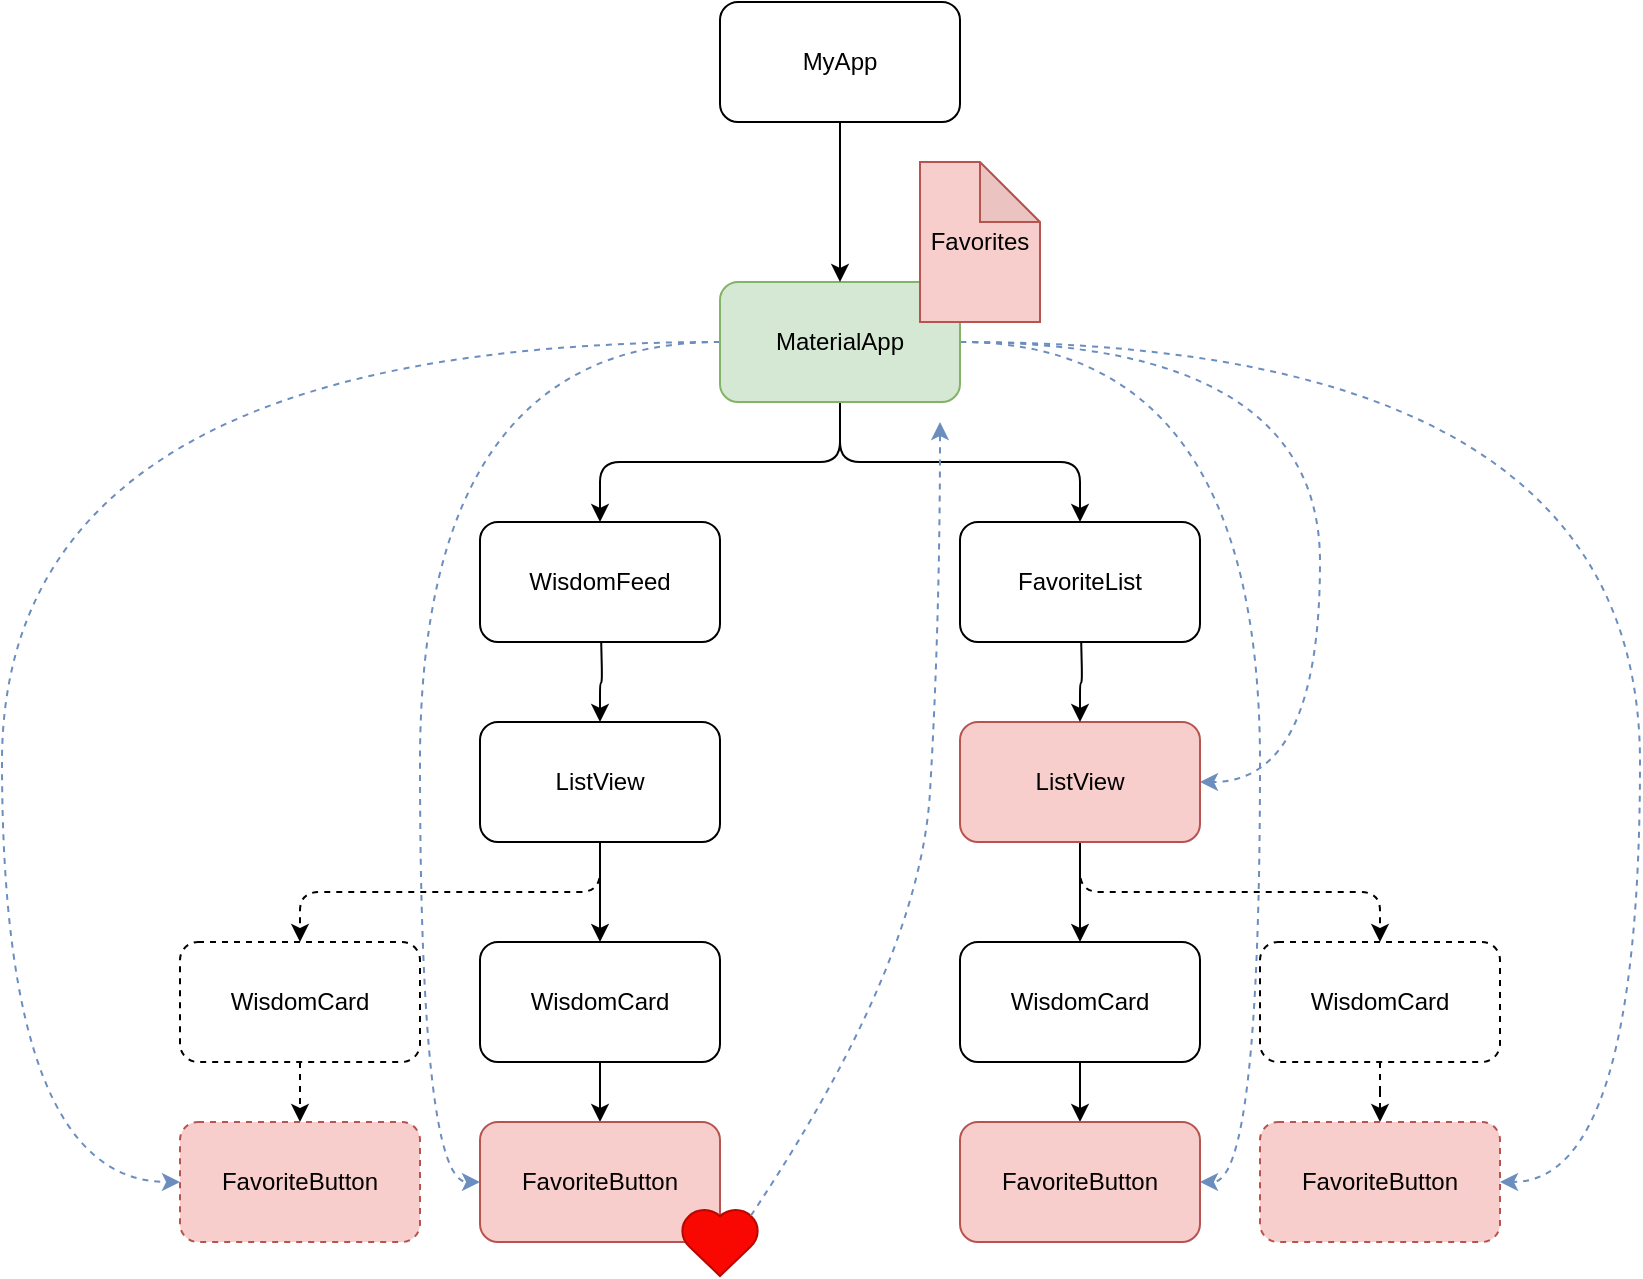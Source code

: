<mxfile version="12.0.2" type="device" pages="1"><diagram id="z9yldGAGL9I7s9_kAqGx" name="Page-1"><mxGraphModel dx="2130" dy="728" grid="1" gridSize="10" guides="1" tooltips="1" connect="1" arrows="1" fold="1" page="1" pageScale="1" pageWidth="827" pageHeight="1169" math="0" shadow="0"><root><mxCell id="0"/><mxCell id="1" parent="0"/><mxCell id="nasxw4QEqNmTyr8lPHSL-1" value="MyApp" style="rounded=1;whiteSpace=wrap;html=1;" vertex="1" parent="1"><mxGeometry x="310" y="90" width="120" height="60" as="geometry"/></mxCell><mxCell id="nasxw4QEqNmTyr8lPHSL-6" style="edgeStyle=orthogonalEdgeStyle;rounded=1;orthogonalLoop=1;jettySize=auto;html=1;exitX=0.5;exitY=1;exitDx=0;exitDy=0;entryX=0.5;entryY=0;entryDx=0;entryDy=0;" edge="1" parent="1" source="nasxw4QEqNmTyr8lPHSL-2" target="nasxw4QEqNmTyr8lPHSL-3"><mxGeometry relative="1" as="geometry"/></mxCell><mxCell id="nasxw4QEqNmTyr8lPHSL-7" style="edgeStyle=orthogonalEdgeStyle;rounded=1;orthogonalLoop=1;jettySize=auto;html=1;exitX=0.5;exitY=1;exitDx=0;exitDy=0;" edge="1" parent="1" source="nasxw4QEqNmTyr8lPHSL-2" target="nasxw4QEqNmTyr8lPHSL-4"><mxGeometry relative="1" as="geometry"/></mxCell><mxCell id="nasxw4QEqNmTyr8lPHSL-42" style="edgeStyle=orthogonalEdgeStyle;orthogonalLoop=1;jettySize=auto;html=1;exitX=0;exitY=0.5;exitDx=0;exitDy=0;entryX=0;entryY=0.5;entryDx=0;entryDy=0;dashed=1;curved=1;fillColor=#dae8fc;strokeColor=#6c8ebf;" edge="1" parent="1" source="nasxw4QEqNmTyr8lPHSL-2" target="nasxw4QEqNmTyr8lPHSL-26"><mxGeometry relative="1" as="geometry"><Array as="points"><mxPoint x="-49" y="260"/><mxPoint x="-49" y="680"/></Array></mxGeometry></mxCell><mxCell id="nasxw4QEqNmTyr8lPHSL-43" style="edgeStyle=orthogonalEdgeStyle;curved=1;orthogonalLoop=1;jettySize=auto;html=1;exitX=0;exitY=0.5;exitDx=0;exitDy=0;entryX=0;entryY=0.5;entryDx=0;entryDy=0;dashed=1;fillColor=#dae8fc;strokeColor=#6c8ebf;" edge="1" parent="1" source="nasxw4QEqNmTyr8lPHSL-2" target="nasxw4QEqNmTyr8lPHSL-18"><mxGeometry relative="1" as="geometry"><Array as="points"><mxPoint x="160" y="260"/><mxPoint x="160" y="680"/></Array></mxGeometry></mxCell><mxCell id="nasxw4QEqNmTyr8lPHSL-44" style="edgeStyle=orthogonalEdgeStyle;curved=1;orthogonalLoop=1;jettySize=auto;html=1;exitX=1;exitY=0.5;exitDx=0;exitDy=0;entryX=1;entryY=0.5;entryDx=0;entryDy=0;dashed=1;fillColor=#dae8fc;strokeColor=#6c8ebf;" edge="1" parent="1" source="nasxw4QEqNmTyr8lPHSL-2" target="nasxw4QEqNmTyr8lPHSL-8"><mxGeometry relative="1" as="geometry"><Array as="points"><mxPoint x="610" y="260"/><mxPoint x="610" y="480"/></Array></mxGeometry></mxCell><mxCell id="nasxw4QEqNmTyr8lPHSL-45" style="edgeStyle=orthogonalEdgeStyle;curved=1;orthogonalLoop=1;jettySize=auto;html=1;exitX=1;exitY=0.5;exitDx=0;exitDy=0;entryX=1;entryY=0.5;entryDx=0;entryDy=0;dashed=1;fillColor=#dae8fc;strokeColor=#6c8ebf;" edge="1" parent="1" source="nasxw4QEqNmTyr8lPHSL-2" target="nasxw4QEqNmTyr8lPHSL-19"><mxGeometry relative="1" as="geometry"><Array as="points"><mxPoint x="580" y="260"/><mxPoint x="580" y="680"/></Array></mxGeometry></mxCell><mxCell id="nasxw4QEqNmTyr8lPHSL-46" style="edgeStyle=orthogonalEdgeStyle;curved=1;orthogonalLoop=1;jettySize=auto;html=1;exitX=1;exitY=0.5;exitDx=0;exitDy=0;entryX=1;entryY=0.5;entryDx=0;entryDy=0;dashed=1;fillColor=#dae8fc;strokeColor=#6c8ebf;" edge="1" parent="1" source="nasxw4QEqNmTyr8lPHSL-2" target="nasxw4QEqNmTyr8lPHSL-28"><mxGeometry relative="1" as="geometry"><Array as="points"><mxPoint x="770" y="260"/><mxPoint x="770" y="680"/></Array></mxGeometry></mxCell><mxCell id="nasxw4QEqNmTyr8lPHSL-2" value="MaterialApp" style="rounded=1;whiteSpace=wrap;html=1;fillColor=#d5e8d4;strokeColor=#82b366;" vertex="1" parent="1"><mxGeometry x="310" y="230" width="120" height="60" as="geometry"/></mxCell><mxCell id="nasxw4QEqNmTyr8lPHSL-3" value="WisdomFeed" style="rounded=1;whiteSpace=wrap;html=1;" vertex="1" parent="1"><mxGeometry x="190" y="350" width="120" height="60" as="geometry"/></mxCell><mxCell id="nasxw4QEqNmTyr8lPHSL-4" value="FavoriteList" style="rounded=1;whiteSpace=wrap;html=1;" vertex="1" parent="1"><mxGeometry x="430" y="350" width="120" height="60" as="geometry"/></mxCell><mxCell id="nasxw4QEqNmTyr8lPHSL-22" style="edgeStyle=orthogonalEdgeStyle;rounded=1;orthogonalLoop=1;jettySize=auto;html=1;exitX=0.5;exitY=1;exitDx=0;exitDy=0;entryX=0.5;entryY=0;entryDx=0;entryDy=0;" edge="1" parent="1" source="nasxw4QEqNmTyr8lPHSL-8" target="nasxw4QEqNmTyr8lPHSL-17"><mxGeometry relative="1" as="geometry"/></mxCell><mxCell id="nasxw4QEqNmTyr8lPHSL-33" style="edgeStyle=orthogonalEdgeStyle;rounded=1;orthogonalLoop=1;jettySize=auto;html=1;exitX=0.5;exitY=1;exitDx=0;exitDy=0;dashed=1;" edge="1" parent="1" source="nasxw4QEqNmTyr8lPHSL-8" target="nasxw4QEqNmTyr8lPHSL-27"><mxGeometry relative="1" as="geometry"/></mxCell><mxCell id="nasxw4QEqNmTyr8lPHSL-8" value="ListView" style="rounded=1;whiteSpace=wrap;html=1;fillColor=#f8cecc;strokeColor=#b85450;" vertex="1" parent="1"><mxGeometry x="430" y="450" width="120" height="60" as="geometry"/></mxCell><mxCell id="nasxw4QEqNmTyr8lPHSL-15" style="edgeStyle=orthogonalEdgeStyle;rounded=1;orthogonalLoop=1;jettySize=auto;html=1;exitX=0.5;exitY=1;exitDx=0;exitDy=0;" edge="1" parent="1" target="nasxw4QEqNmTyr8lPHSL-8"><mxGeometry relative="1" as="geometry"><mxPoint x="490.588" y="409.529" as="sourcePoint"/></mxGeometry></mxCell><mxCell id="nasxw4QEqNmTyr8lPHSL-13" style="edgeStyle=orthogonalEdgeStyle;rounded=1;orthogonalLoop=1;jettySize=auto;html=1;exitX=0.5;exitY=1;exitDx=0;exitDy=0;entryX=0.5;entryY=0;entryDx=0;entryDy=0;" edge="1" parent="1" target="nasxw4QEqNmTyr8lPHSL-11"><mxGeometry relative="1" as="geometry"><mxPoint x="250.588" y="409.529" as="sourcePoint"/></mxGeometry></mxCell><mxCell id="nasxw4QEqNmTyr8lPHSL-20" style="edgeStyle=orthogonalEdgeStyle;rounded=1;orthogonalLoop=1;jettySize=auto;html=1;exitX=0.5;exitY=1;exitDx=0;exitDy=0;entryX=0.5;entryY=0;entryDx=0;entryDy=0;" edge="1" parent="1" source="nasxw4QEqNmTyr8lPHSL-11" target="nasxw4QEqNmTyr8lPHSL-16"><mxGeometry relative="1" as="geometry"/></mxCell><mxCell id="nasxw4QEqNmTyr8lPHSL-31" style="edgeStyle=orthogonalEdgeStyle;rounded=1;orthogonalLoop=1;jettySize=auto;html=1;exitX=0.5;exitY=1;exitDx=0;exitDy=0;dashed=1;" edge="1" parent="1" source="nasxw4QEqNmTyr8lPHSL-11" target="nasxw4QEqNmTyr8lPHSL-25"><mxGeometry relative="1" as="geometry"/></mxCell><mxCell id="nasxw4QEqNmTyr8lPHSL-11" value="ListView" style="rounded=1;whiteSpace=wrap;html=1;" vertex="1" parent="1"><mxGeometry x="190" y="450" width="120" height="60" as="geometry"/></mxCell><mxCell id="nasxw4QEqNmTyr8lPHSL-21" style="edgeStyle=orthogonalEdgeStyle;rounded=1;orthogonalLoop=1;jettySize=auto;html=1;exitX=0.5;exitY=1;exitDx=0;exitDy=0;" edge="1" parent="1" source="nasxw4QEqNmTyr8lPHSL-16" target="nasxw4QEqNmTyr8lPHSL-18"><mxGeometry relative="1" as="geometry"/></mxCell><mxCell id="nasxw4QEqNmTyr8lPHSL-16" value="WisdomCard" style="rounded=1;whiteSpace=wrap;html=1;" vertex="1" parent="1"><mxGeometry x="190" y="560" width="120" height="60" as="geometry"/></mxCell><mxCell id="nasxw4QEqNmTyr8lPHSL-23" style="edgeStyle=orthogonalEdgeStyle;rounded=1;orthogonalLoop=1;jettySize=auto;html=1;exitX=0.5;exitY=1;exitDx=0;exitDy=0;" edge="1" parent="1" source="nasxw4QEqNmTyr8lPHSL-17" target="nasxw4QEqNmTyr8lPHSL-19"><mxGeometry relative="1" as="geometry"/></mxCell><mxCell id="nasxw4QEqNmTyr8lPHSL-17" value="WisdomCard" style="rounded=1;whiteSpace=wrap;html=1;" vertex="1" parent="1"><mxGeometry x="430" y="560" width="120" height="60" as="geometry"/></mxCell><mxCell id="nasxw4QEqNmTyr8lPHSL-18" value="FavoriteButton" style="rounded=1;whiteSpace=wrap;html=1;fillColor=#f8cecc;strokeColor=#b85450;" vertex="1" parent="1"><mxGeometry x="190" y="650" width="120" height="60" as="geometry"/></mxCell><mxCell id="nasxw4QEqNmTyr8lPHSL-19" value="FavoriteButton" style="rounded=1;whiteSpace=wrap;html=1;fillColor=#f8cecc;strokeColor=#b85450;" vertex="1" parent="1"><mxGeometry x="430" y="650" width="120" height="60" as="geometry"/></mxCell><mxCell id="nasxw4QEqNmTyr8lPHSL-32" style="edgeStyle=orthogonalEdgeStyle;rounded=1;orthogonalLoop=1;jettySize=auto;html=1;exitX=0.5;exitY=1;exitDx=0;exitDy=0;entryX=0.5;entryY=0;entryDx=0;entryDy=0;dashed=1;" edge="1" parent="1" source="nasxw4QEqNmTyr8lPHSL-25" target="nasxw4QEqNmTyr8lPHSL-26"><mxGeometry relative="1" as="geometry"/></mxCell><mxCell id="nasxw4QEqNmTyr8lPHSL-25" value="WisdomCard" style="rounded=1;whiteSpace=wrap;html=1;dashed=1;" vertex="1" parent="1"><mxGeometry x="40" y="560" width="120" height="60" as="geometry"/></mxCell><mxCell id="nasxw4QEqNmTyr8lPHSL-26" value="FavoriteButton" style="rounded=1;whiteSpace=wrap;html=1;dashed=1;fillColor=#f8cecc;strokeColor=#b85450;" vertex="1" parent="1"><mxGeometry x="40" y="650" width="120" height="60" as="geometry"/></mxCell><mxCell id="nasxw4QEqNmTyr8lPHSL-34" style="edgeStyle=orthogonalEdgeStyle;rounded=1;orthogonalLoop=1;jettySize=auto;html=1;exitX=0.5;exitY=1;exitDx=0;exitDy=0;dashed=1;" edge="1" parent="1" source="nasxw4QEqNmTyr8lPHSL-27" target="nasxw4QEqNmTyr8lPHSL-28"><mxGeometry relative="1" as="geometry"/></mxCell><mxCell id="nasxw4QEqNmTyr8lPHSL-27" value="WisdomCard" style="rounded=1;whiteSpace=wrap;html=1;dashed=1;" vertex="1" parent="1"><mxGeometry x="580" y="560" width="120" height="60" as="geometry"/></mxCell><mxCell id="nasxw4QEqNmTyr8lPHSL-28" value="FavoriteButton" style="rounded=1;whiteSpace=wrap;html=1;dashed=1;fillColor=#f8cecc;strokeColor=#b85450;" vertex="1" parent="1"><mxGeometry x="580" y="650" width="120" height="60" as="geometry"/></mxCell><mxCell id="nasxw4QEqNmTyr8lPHSL-39" value="" style="shape=mxgraph.signs.healthcare.heart_1;html=1;fillColor=#F80800;strokeColor=#B80600;verticalLabelPosition=bottom;verticalAlign=top;align=center;gradientColor=none;" vertex="1" parent="1"><mxGeometry x="290" y="693" width="40" height="34" as="geometry"/></mxCell><mxCell id="nasxw4QEqNmTyr8lPHSL-40" value="" style="curved=1;endArrow=classic;html=1;dashed=1;exitX=0.885;exitY=0.115;exitDx=0;exitDy=0;exitPerimeter=0;fillColor=#dae8fc;strokeColor=#6c8ebf;" edge="1" parent="1" source="nasxw4QEqNmTyr8lPHSL-39"><mxGeometry width="50" height="50" relative="1" as="geometry"><mxPoint x="40" y="800" as="sourcePoint"/><mxPoint x="420" y="300" as="targetPoint"/><Array as="points"><mxPoint x="410" y="570"/><mxPoint x="420" y="400"/></Array></mxGeometry></mxCell><mxCell id="nasxw4QEqNmTyr8lPHSL-47" value="Favorites" style="shape=note;whiteSpace=wrap;html=1;backgroundOutline=1;darkOpacity=0.05;fillColor=#f8cecc;strokeColor=#b85450;" vertex="1" parent="1"><mxGeometry x="410" y="170" width="60" height="80" as="geometry"/></mxCell><mxCell id="nasxw4QEqNmTyr8lPHSL-48" style="edgeStyle=orthogonalEdgeStyle;rounded=0;orthogonalLoop=1;jettySize=auto;html=1;exitX=0.5;exitY=1;exitDx=0;exitDy=0;entryX=0.5;entryY=0;entryDx=0;entryDy=0;" edge="1" parent="1" source="nasxw4QEqNmTyr8lPHSL-1" target="nasxw4QEqNmTyr8lPHSL-2"><mxGeometry relative="1" as="geometry"><mxPoint x="370.286" y="140.286" as="sourcePoint"/><mxPoint x="370.286" y="230" as="targetPoint"/></mxGeometry></mxCell></root></mxGraphModel></diagram></mxfile>